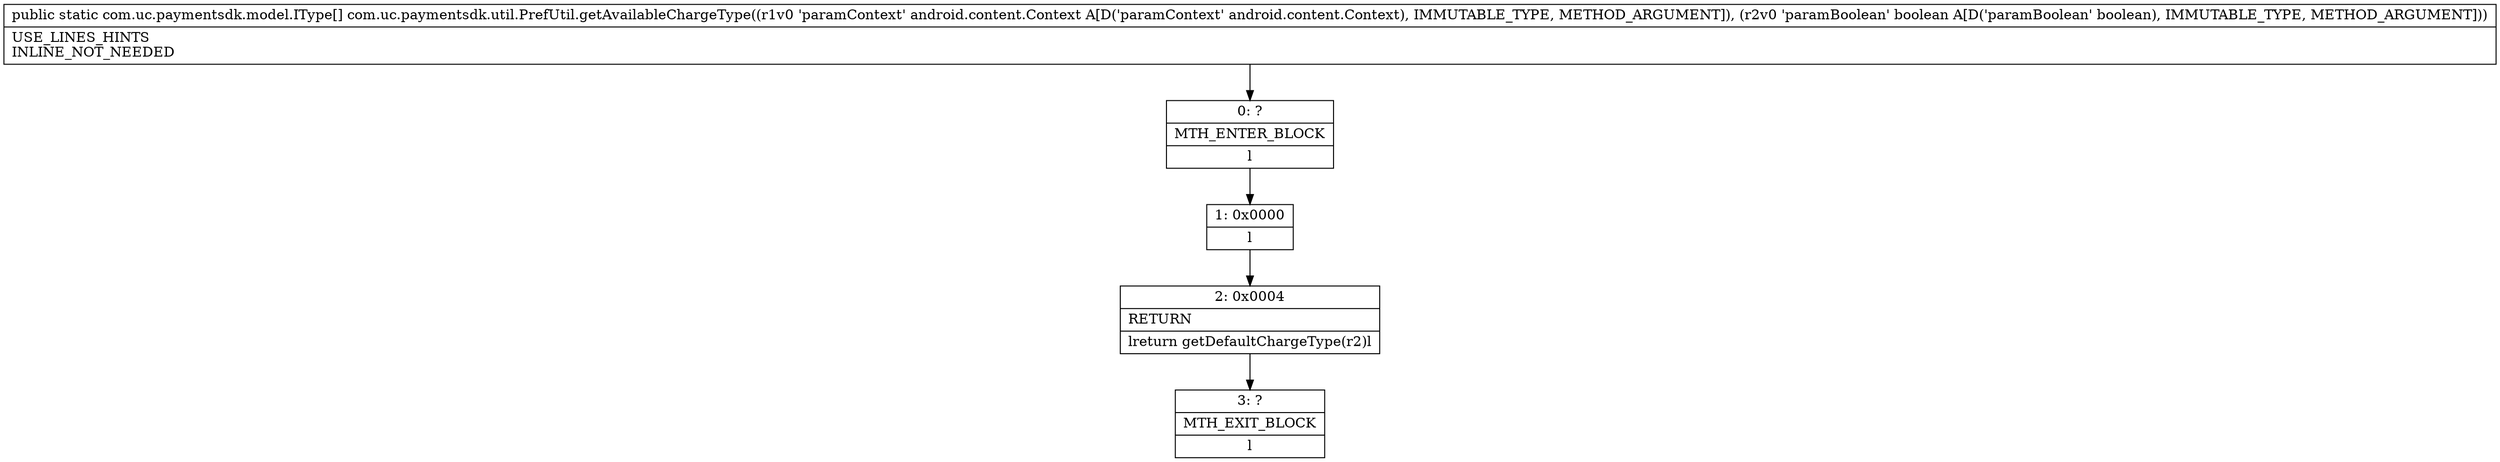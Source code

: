 digraph "CFG forcom.uc.paymentsdk.util.PrefUtil.getAvailableChargeType(Landroid\/content\/Context;Z)[Lcom\/uc\/paymentsdk\/model\/IType;" {
Node_0 [shape=record,label="{0\:\ ?|MTH_ENTER_BLOCK\l|l}"];
Node_1 [shape=record,label="{1\:\ 0x0000|l}"];
Node_2 [shape=record,label="{2\:\ 0x0004|RETURN\l|lreturn getDefaultChargeType(r2)l}"];
Node_3 [shape=record,label="{3\:\ ?|MTH_EXIT_BLOCK\l|l}"];
MethodNode[shape=record,label="{public static com.uc.paymentsdk.model.IType[] com.uc.paymentsdk.util.PrefUtil.getAvailableChargeType((r1v0 'paramContext' android.content.Context A[D('paramContext' android.content.Context), IMMUTABLE_TYPE, METHOD_ARGUMENT]), (r2v0 'paramBoolean' boolean A[D('paramBoolean' boolean), IMMUTABLE_TYPE, METHOD_ARGUMENT]))  | USE_LINES_HINTS\lINLINE_NOT_NEEDED\l}"];
MethodNode -> Node_0;
Node_0 -> Node_1;
Node_1 -> Node_2;
Node_2 -> Node_3;
}

